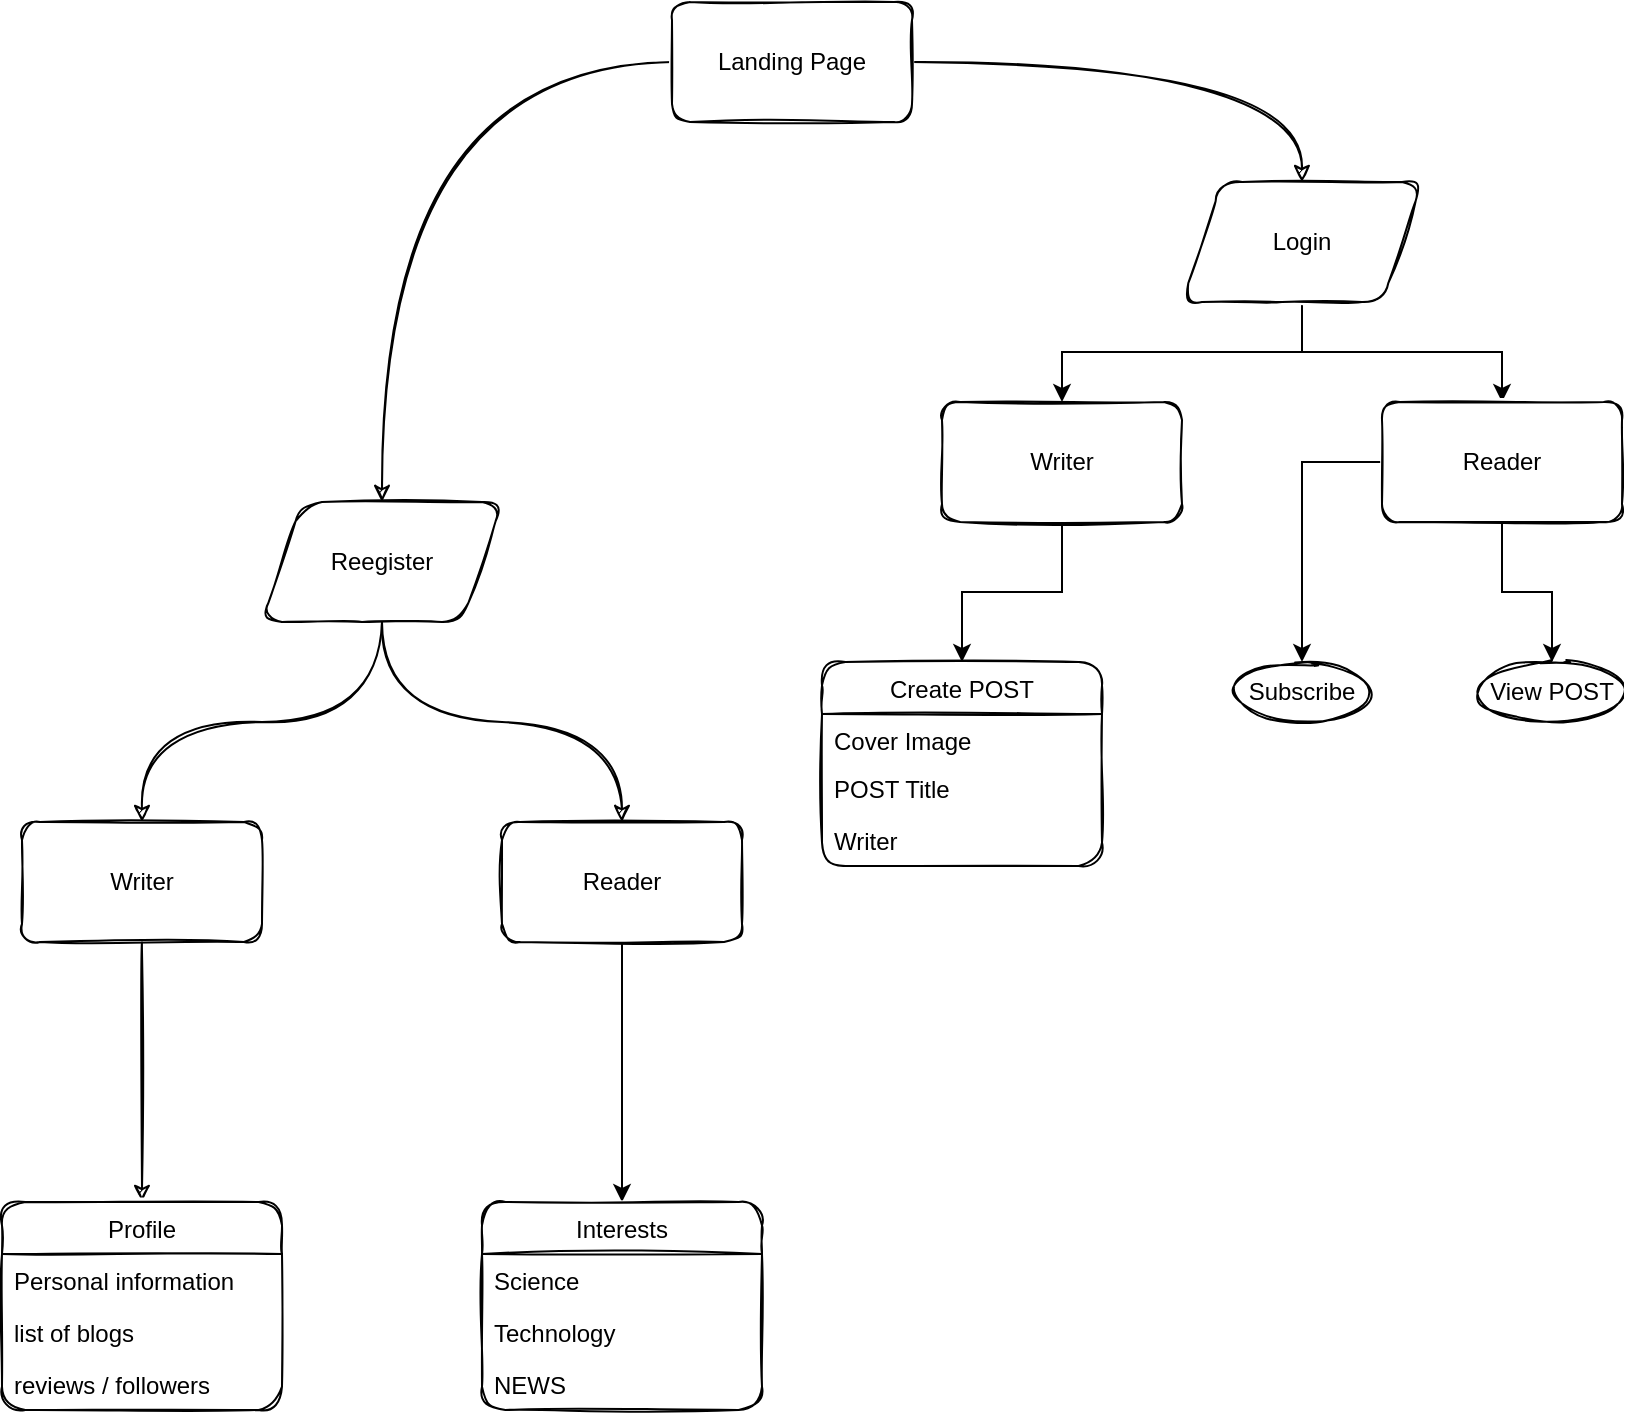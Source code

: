 <mxfile version="14.8.6" type="github" pages="3">
  <diagram id="lDluSItfMPPKCwjV6RY-" name="Functional-chart">
    <mxGraphModel dx="1426" dy="825" grid="1" gridSize="10" guides="1" tooltips="1" connect="1" arrows="1" fold="1" page="1" pageScale="1" pageWidth="850" pageHeight="1100" math="0" shadow="0">
      <root>
        <mxCell id="SS_ERqg0PsHbeVuVs3__-0" />
        <mxCell id="SS_ERqg0PsHbeVuVs3__-1" parent="SS_ERqg0PsHbeVuVs3__-0" />
        <mxCell id="SS_ERqg0PsHbeVuVs3__-2" style="edgeStyle=orthogonalEdgeStyle;orthogonalLoop=1;jettySize=auto;html=1;sketch=1;curved=1;" parent="SS_ERqg0PsHbeVuVs3__-1" source="SS_ERqg0PsHbeVuVs3__-4" target="SS_ERqg0PsHbeVuVs3__-8" edge="1">
          <mxGeometry relative="1" as="geometry" />
        </mxCell>
        <mxCell id="SS_ERqg0PsHbeVuVs3__-3" style="edgeStyle=orthogonalEdgeStyle;orthogonalLoop=1;jettySize=auto;html=1;sketch=1;curved=1;" parent="SS_ERqg0PsHbeVuVs3__-1" source="SS_ERqg0PsHbeVuVs3__-4" target="SS_ERqg0PsHbeVuVs3__-7" edge="1">
          <mxGeometry relative="1" as="geometry" />
        </mxCell>
        <mxCell id="SS_ERqg0PsHbeVuVs3__-4" value="Landing Page" style="whiteSpace=wrap;html=1;sketch=1;rounded=1;" parent="SS_ERqg0PsHbeVuVs3__-1" vertex="1">
          <mxGeometry x="365" y="40" width="120" height="60" as="geometry" />
        </mxCell>
        <mxCell id="SS_ERqg0PsHbeVuVs3__-5" style="edgeStyle=orthogonalEdgeStyle;orthogonalLoop=1;jettySize=auto;html=1;entryX=0.5;entryY=0;entryDx=0;entryDy=0;sketch=1;curved=1;" parent="SS_ERqg0PsHbeVuVs3__-1" source="SS_ERqg0PsHbeVuVs3__-7" target="SS_ERqg0PsHbeVuVs3__-13" edge="1">
          <mxGeometry relative="1" as="geometry" />
        </mxCell>
        <mxCell id="SS_ERqg0PsHbeVuVs3__-6" style="edgeStyle=orthogonalEdgeStyle;orthogonalLoop=1;jettySize=auto;html=1;entryX=0.5;entryY=0;entryDx=0;entryDy=0;sketch=1;curved=1;" parent="SS_ERqg0PsHbeVuVs3__-1" source="SS_ERqg0PsHbeVuVs3__-7" target="SS_ERqg0PsHbeVuVs3__-11" edge="1">
          <mxGeometry relative="1" as="geometry" />
        </mxCell>
        <mxCell id="SS_ERqg0PsHbeVuVs3__-7" value="Reegister" style="shape=parallelogram;perimeter=parallelogramPerimeter;whiteSpace=wrap;html=1;fixedSize=1;sketch=1;rounded=1;" parent="SS_ERqg0PsHbeVuVs3__-1" vertex="1">
          <mxGeometry x="160" y="290" width="120" height="60" as="geometry" />
        </mxCell>
        <mxCell id="ENTyLrrVTItseD5gT8ZV-10" style="edgeStyle=orthogonalEdgeStyle;rounded=0;orthogonalLoop=1;jettySize=auto;html=1;entryX=0.5;entryY=0;entryDx=0;entryDy=0;" parent="SS_ERqg0PsHbeVuVs3__-1" source="SS_ERqg0PsHbeVuVs3__-8" target="ENTyLrrVTItseD5gT8ZV-8" edge="1">
          <mxGeometry relative="1" as="geometry" />
        </mxCell>
        <mxCell id="ENTyLrrVTItseD5gT8ZV-11" style="edgeStyle=orthogonalEdgeStyle;rounded=0;orthogonalLoop=1;jettySize=auto;html=1;entryX=0.5;entryY=0;entryDx=0;entryDy=0;" parent="SS_ERqg0PsHbeVuVs3__-1" source="SS_ERqg0PsHbeVuVs3__-8" target="ENTyLrrVTItseD5gT8ZV-9" edge="1">
          <mxGeometry relative="1" as="geometry" />
        </mxCell>
        <mxCell id="SS_ERqg0PsHbeVuVs3__-8" value="Login" style="shape=parallelogram;perimeter=parallelogramPerimeter;whiteSpace=wrap;html=1;fixedSize=1;sketch=1;rounded=1;" parent="SS_ERqg0PsHbeVuVs3__-1" vertex="1">
          <mxGeometry x="620" y="130" width="120" height="60" as="geometry" />
        </mxCell>
        <mxCell id="SS_ERqg0PsHbeVuVs3__-10" style="edgeStyle=orthogonalEdgeStyle;orthogonalLoop=1;jettySize=auto;html=1;entryX=0.5;entryY=0;entryDx=0;entryDy=0;sketch=1;curved=1;" parent="SS_ERqg0PsHbeVuVs3__-1" source="SS_ERqg0PsHbeVuVs3__-11" target="SS_ERqg0PsHbeVuVs3__-16" edge="1">
          <mxGeometry relative="1" as="geometry" />
        </mxCell>
        <mxCell id="SS_ERqg0PsHbeVuVs3__-11" value="Writer" style="whiteSpace=wrap;html=1;sketch=1;rounded=1;" parent="SS_ERqg0PsHbeVuVs3__-1" vertex="1">
          <mxGeometry x="40" y="450" width="120" height="60" as="geometry" />
        </mxCell>
        <mxCell id="ENTyLrrVTItseD5gT8ZV-27" style="edgeStyle=orthogonalEdgeStyle;rounded=0;orthogonalLoop=1;jettySize=auto;html=1;entryX=0.5;entryY=0;entryDx=0;entryDy=0;" parent="SS_ERqg0PsHbeVuVs3__-1" source="SS_ERqg0PsHbeVuVs3__-13" target="ENTyLrrVTItseD5gT8ZV-23" edge="1">
          <mxGeometry relative="1" as="geometry" />
        </mxCell>
        <mxCell id="SS_ERqg0PsHbeVuVs3__-13" value="Reader" style="whiteSpace=wrap;html=1;sketch=1;rounded=1;" parent="SS_ERqg0PsHbeVuVs3__-1" vertex="1">
          <mxGeometry x="280" y="450" width="120" height="60" as="geometry" />
        </mxCell>
        <mxCell id="SS_ERqg0PsHbeVuVs3__-14" value="Subscribe" style="ellipse;whiteSpace=wrap;html=1;sketch=1;rounded=1;" parent="SS_ERqg0PsHbeVuVs3__-1" vertex="1">
          <mxGeometry x="645" y="370" width="70" height="30" as="geometry" />
        </mxCell>
        <mxCell id="SS_ERqg0PsHbeVuVs3__-16" value="Profile" style="swimlane;fontStyle=0;childLayout=stackLayout;horizontal=1;startSize=26;horizontalStack=0;resizeParent=1;resizeParentMax=0;resizeLast=0;collapsible=1;marginBottom=0;sketch=1;rounded=1;" parent="SS_ERqg0PsHbeVuVs3__-1" vertex="1">
          <mxGeometry x="30" y="640" width="140" height="104" as="geometry" />
        </mxCell>
        <mxCell id="SS_ERqg0PsHbeVuVs3__-17" value="Personal information" style="text;strokeColor=none;fillColor=none;align=left;verticalAlign=top;spacingLeft=4;spacingRight=4;overflow=hidden;rotatable=0;points=[[0,0.5],[1,0.5]];portConstraint=eastwest;sketch=1;rounded=1;" parent="SS_ERqg0PsHbeVuVs3__-16" vertex="1">
          <mxGeometry y="26" width="140" height="26" as="geometry" />
        </mxCell>
        <mxCell id="SS_ERqg0PsHbeVuVs3__-18" value="list of blogs" style="text;strokeColor=none;fillColor=none;align=left;verticalAlign=top;spacingLeft=4;spacingRight=4;overflow=hidden;rotatable=0;points=[[0,0.5],[1,0.5]];portConstraint=eastwest;sketch=1;rounded=1;" parent="SS_ERqg0PsHbeVuVs3__-16" vertex="1">
          <mxGeometry y="52" width="140" height="26" as="geometry" />
        </mxCell>
        <mxCell id="SS_ERqg0PsHbeVuVs3__-19" value="reviews / followers" style="text;strokeColor=none;fillColor=none;align=left;verticalAlign=top;spacingLeft=4;spacingRight=4;overflow=hidden;rotatable=0;points=[[0,0.5],[1,0.5]];portConstraint=eastwest;sketch=1;rounded=1;" parent="SS_ERqg0PsHbeVuVs3__-16" vertex="1">
          <mxGeometry y="78" width="140" height="26" as="geometry" />
        </mxCell>
        <mxCell id="ENTyLrrVTItseD5gT8ZV-4" value="Create POST" style="swimlane;fontStyle=0;childLayout=stackLayout;horizontal=1;startSize=26;horizontalStack=0;resizeParent=1;resizeParentMax=0;resizeLast=0;collapsible=1;marginBottom=0;sketch=1;rounded=1;" parent="SS_ERqg0PsHbeVuVs3__-1" vertex="1">
          <mxGeometry x="440" y="370" width="140" height="102" as="geometry" />
        </mxCell>
        <mxCell id="ENTyLrrVTItseD5gT8ZV-5" value="Cover Image" style="text;strokeColor=none;fillColor=none;align=left;verticalAlign=top;spacingLeft=4;spacingRight=4;overflow=hidden;rotatable=0;points=[[0,0.5],[1,0.5]];portConstraint=eastwest;sketch=1;rounded=1;" parent="ENTyLrrVTItseD5gT8ZV-4" vertex="1">
          <mxGeometry y="26" width="140" height="24" as="geometry" />
        </mxCell>
        <mxCell id="ENTyLrrVTItseD5gT8ZV-6" value="POST Title" style="text;strokeColor=none;fillColor=none;align=left;verticalAlign=top;spacingLeft=4;spacingRight=4;overflow=hidden;rotatable=0;points=[[0,0.5],[1,0.5]];portConstraint=eastwest;sketch=1;rounded=1;" parent="ENTyLrrVTItseD5gT8ZV-4" vertex="1">
          <mxGeometry y="50" width="140" height="26" as="geometry" />
        </mxCell>
        <mxCell id="ENTyLrrVTItseD5gT8ZV-7" value="Writer" style="text;strokeColor=none;fillColor=none;align=left;verticalAlign=top;spacingLeft=4;spacingRight=4;overflow=hidden;rotatable=0;points=[[0,0.5],[1,0.5]];portConstraint=eastwest;sketch=1;rounded=1;" parent="ENTyLrrVTItseD5gT8ZV-4" vertex="1">
          <mxGeometry y="76" width="140" height="26" as="geometry" />
        </mxCell>
        <mxCell id="ENTyLrrVTItseD5gT8ZV-18" style="edgeStyle=orthogonalEdgeStyle;rounded=0;orthogonalLoop=1;jettySize=auto;html=1;" parent="SS_ERqg0PsHbeVuVs3__-1" source="ENTyLrrVTItseD5gT8ZV-8" target="ENTyLrrVTItseD5gT8ZV-4" edge="1">
          <mxGeometry relative="1" as="geometry" />
        </mxCell>
        <mxCell id="ENTyLrrVTItseD5gT8ZV-8" value="Writer" style="whiteSpace=wrap;html=1;sketch=1;rounded=1;" parent="SS_ERqg0PsHbeVuVs3__-1" vertex="1">
          <mxGeometry x="500" y="240" width="120" height="60" as="geometry" />
        </mxCell>
        <mxCell id="ENTyLrrVTItseD5gT8ZV-16" style="edgeStyle=orthogonalEdgeStyle;rounded=0;orthogonalLoop=1;jettySize=auto;html=1;entryX=0.5;entryY=0;entryDx=0;entryDy=0;" parent="SS_ERqg0PsHbeVuVs3__-1" source="ENTyLrrVTItseD5gT8ZV-9" target="SS_ERqg0PsHbeVuVs3__-14" edge="1">
          <mxGeometry relative="1" as="geometry" />
        </mxCell>
        <mxCell id="ENTyLrrVTItseD5gT8ZV-17" style="edgeStyle=orthogonalEdgeStyle;rounded=0;orthogonalLoop=1;jettySize=auto;html=1;entryX=0.5;entryY=0;entryDx=0;entryDy=0;" parent="SS_ERqg0PsHbeVuVs3__-1" source="ENTyLrrVTItseD5gT8ZV-9" target="ENTyLrrVTItseD5gT8ZV-12" edge="1">
          <mxGeometry relative="1" as="geometry" />
        </mxCell>
        <mxCell id="ENTyLrrVTItseD5gT8ZV-9" value="Reader" style="whiteSpace=wrap;html=1;sketch=1;rounded=1;" parent="SS_ERqg0PsHbeVuVs3__-1" vertex="1">
          <mxGeometry x="720" y="240" width="120" height="60" as="geometry" />
        </mxCell>
        <mxCell id="ENTyLrrVTItseD5gT8ZV-12" value="View POST" style="ellipse;whiteSpace=wrap;html=1;sketch=1;rounded=1;" parent="SS_ERqg0PsHbeVuVs3__-1" vertex="1">
          <mxGeometry x="770" y="370" width="70" height="30" as="geometry" />
        </mxCell>
        <mxCell id="ENTyLrrVTItseD5gT8ZV-23" value="Interests" style="swimlane;fontStyle=0;childLayout=stackLayout;horizontal=1;startSize=26;horizontalStack=0;resizeParent=1;resizeParentMax=0;resizeLast=0;collapsible=1;marginBottom=0;sketch=1;rounded=1;" parent="SS_ERqg0PsHbeVuVs3__-1" vertex="1">
          <mxGeometry x="270" y="640" width="140" height="104" as="geometry" />
        </mxCell>
        <mxCell id="ENTyLrrVTItseD5gT8ZV-24" value="Science" style="text;strokeColor=none;fillColor=none;align=left;verticalAlign=top;spacingLeft=4;spacingRight=4;overflow=hidden;rotatable=0;points=[[0,0.5],[1,0.5]];portConstraint=eastwest;sketch=1;rounded=1;" parent="ENTyLrrVTItseD5gT8ZV-23" vertex="1">
          <mxGeometry y="26" width="140" height="26" as="geometry" />
        </mxCell>
        <mxCell id="ENTyLrrVTItseD5gT8ZV-25" value="Technology" style="text;strokeColor=none;fillColor=none;align=left;verticalAlign=top;spacingLeft=4;spacingRight=4;overflow=hidden;rotatable=0;points=[[0,0.5],[1,0.5]];portConstraint=eastwest;sketch=1;rounded=1;" parent="ENTyLrrVTItseD5gT8ZV-23" vertex="1">
          <mxGeometry y="52" width="140" height="26" as="geometry" />
        </mxCell>
        <mxCell id="ENTyLrrVTItseD5gT8ZV-26" value="NEWS" style="text;strokeColor=none;fillColor=none;align=left;verticalAlign=top;spacingLeft=4;spacingRight=4;overflow=hidden;rotatable=0;points=[[0,0.5],[1,0.5]];portConstraint=eastwest;sketch=1;rounded=1;" parent="ENTyLrrVTItseD5gT8ZV-23" vertex="1">
          <mxGeometry y="78" width="140" height="26" as="geometry" />
        </mxCell>
      </root>
    </mxGraphModel>
  </diagram>
  <diagram id="bbkvOWE71wOtryD2Ek5s" name="Landing page">
    <mxGraphModel dx="1426" dy="825" grid="1" gridSize="10" guides="1" tooltips="1" connect="1" arrows="1" fold="1" page="1" pageScale="1" pageWidth="827" pageHeight="1169" math="0" shadow="0">
      <root>
        <mxCell id="kDcE2TMpnsvRKiHyRdf4-0" />
        <mxCell id="kDcE2TMpnsvRKiHyRdf4-1" parent="kDcE2TMpnsvRKiHyRdf4-0" />
        <mxCell id="7i-2Qjkn4su1dslTfPeY-1" value="" style="rounded=0;whiteSpace=wrap;html=1;sketch=1;" vertex="1" parent="kDcE2TMpnsvRKiHyRdf4-1">
          <mxGeometry x="40" y="320" width="750" height="820" as="geometry" />
        </mxCell>
        <mxCell id="4w6CJtv024DHggSnc1HM-1" value="" style="whiteSpace=wrap;html=1;sketch=1;" vertex="1" parent="kDcE2TMpnsvRKiHyRdf4-1">
          <mxGeometry x="40" y="320" width="750" height="40" as="geometry" />
        </mxCell>
        <mxCell id="4w6CJtv024DHggSnc1HM-3" value="Link 1" style="whiteSpace=wrap;html=1;sketch=1;" vertex="1" parent="kDcE2TMpnsvRKiHyRdf4-1">
          <mxGeometry x="520" y="330" width="60" height="20" as="geometry" />
        </mxCell>
        <mxCell id="4w6CJtv024DHggSnc1HM-6" value="Link 2" style="whiteSpace=wrap;html=1;sketch=1;" vertex="1" parent="kDcE2TMpnsvRKiHyRdf4-1">
          <mxGeometry x="610" y="330" width="60" height="20" as="geometry" />
        </mxCell>
        <mxCell id="4w6CJtv024DHggSnc1HM-7" value="Link 3" style="whiteSpace=wrap;html=1;sketch=1;" vertex="1" parent="kDcE2TMpnsvRKiHyRdf4-1">
          <mxGeometry x="700" y="330" width="60" height="20" as="geometry" />
        </mxCell>
        <mxCell id="4w6CJtv024DHggSnc1HM-9" value="Brand" style="whiteSpace=wrap;html=1;sketch=1;" vertex="1" parent="kDcE2TMpnsvRKiHyRdf4-1">
          <mxGeometry x="70" y="330" width="60" height="20" as="geometry" />
        </mxCell>
        <mxCell id="4w6CJtv024DHggSnc1HM-14" value="Hero section" style="whiteSpace=wrap;html=1;sketch=1;" vertex="1" parent="kDcE2TMpnsvRKiHyRdf4-1">
          <mxGeometry x="80" y="400" width="670" height="170" as="geometry" />
        </mxCell>
        <mxCell id="4w6CJtv024DHggSnc1HM-13" value="LOG IN" style="whiteSpace=wrap;html=1;sketch=1;" vertex="1" parent="kDcE2TMpnsvRKiHyRdf4-1">
          <mxGeometry x="150" y="660" width="120" height="60" as="geometry" />
        </mxCell>
        <mxCell id="4w6CJtv024DHggSnc1HM-12" value="Register" style="whiteSpace=wrap;html=1;sketch=1;" vertex="1" parent="kDcE2TMpnsvRKiHyRdf4-1">
          <mxGeometry x="570" y="660" width="120" height="60" as="geometry" />
        </mxCell>
        <mxCell id="4w6CJtv024DHggSnc1HM-21" value="HERO&lt;br&gt;Image" style="rounded=0;whiteSpace=wrap;html=1;sketch=1;" vertex="1" parent="kDcE2TMpnsvRKiHyRdf4-1">
          <mxGeometry x="110" y="430" width="230" height="110" as="geometry" />
        </mxCell>
        <mxCell id="fzcsqnZMDEysWcwaZNAt-22" value="" style="rounded=0;whiteSpace=wrap;html=1;sketch=1;" vertex="1" parent="kDcE2TMpnsvRKiHyRdf4-1">
          <mxGeometry x="79" y="760" width="670" height="350" as="geometry" />
        </mxCell>
        <mxCell id="fzcsqnZMDEysWcwaZNAt-23" value="Trending Blogs" style="rounded=0;whiteSpace=wrap;html=1;sketch=1;" vertex="1" parent="kDcE2TMpnsvRKiHyRdf4-1">
          <mxGeometry x="200" y="780" width="430" height="40" as="geometry" />
        </mxCell>
        <mxCell id="fzcsqnZMDEysWcwaZNAt-24" value="Cover image 1" style="rounded=0;whiteSpace=wrap;html=1;sketch=1;" vertex="1" parent="kDcE2TMpnsvRKiHyRdf4-1">
          <mxGeometry x="110" y="840" width="120" height="60" as="geometry" />
        </mxCell>
        <mxCell id="fzcsqnZMDEysWcwaZNAt-25" value="Cover Image 2" style="rounded=0;whiteSpace=wrap;html=1;sketch=1;" vertex="1" parent="kDcE2TMpnsvRKiHyRdf4-1">
          <mxGeometry x="110" y="920" width="120" height="60" as="geometry" />
        </mxCell>
        <mxCell id="fzcsqnZMDEysWcwaZNAt-26" value="Cover Image 3" style="rounded=0;whiteSpace=wrap;html=1;sketch=1;" vertex="1" parent="kDcE2TMpnsvRKiHyRdf4-1">
          <mxGeometry x="110" y="1000" width="120" height="60" as="geometry" />
        </mxCell>
        <mxCell id="fzcsqnZMDEysWcwaZNAt-27" value="Blog title &amp;amp;&amp;amp; preview" style="rounded=0;whiteSpace=wrap;html=1;sketch=1;" vertex="1" parent="kDcE2TMpnsvRKiHyRdf4-1">
          <mxGeometry x="260" y="840" width="470" height="60" as="geometry" />
        </mxCell>
        <mxCell id="fzcsqnZMDEysWcwaZNAt-28" value="&lt;span&gt;Blog title &amp;amp;&amp;amp; preview&lt;/span&gt;" style="rounded=0;whiteSpace=wrap;html=1;sketch=1;" vertex="1" parent="kDcE2TMpnsvRKiHyRdf4-1">
          <mxGeometry x="260" y="920" width="470" height="60" as="geometry" />
        </mxCell>
        <mxCell id="fzcsqnZMDEysWcwaZNAt-29" value="&lt;span&gt;Blog title &amp;amp;&amp;amp; preview&lt;/span&gt;" style="rounded=0;whiteSpace=wrap;html=1;sketch=1;" vertex="1" parent="kDcE2TMpnsvRKiHyRdf4-1">
          <mxGeometry x="260" y="1000" width="470" height="60" as="geometry" />
        </mxCell>
      </root>
    </mxGraphModel>
  </diagram>
  <diagram id="xzD_taNgQ-AmMt7AfaFU" name="POST (UI_Sketch)">
    <mxGraphModel dx="1426" dy="825" grid="1" gridSize="10" guides="1" tooltips="1" connect="1" arrows="1" fold="1" page="1" pageScale="1" pageWidth="850" pageHeight="1100" math="0" shadow="0">
      <root>
        <mxCell id="0" />
        <mxCell id="1" parent="0" />
        <mxCell id="PNfuD9YWfdT2an-N1XUz-1" value="" style="whiteSpace=wrap;html=1;aspect=fixed;sketch=1;" parent="1" vertex="1">
          <mxGeometry x="40" y="40" width="760" height="760" as="geometry" />
        </mxCell>
        <mxCell id="PNfuD9YWfdT2an-N1XUz-2" value="" style="whiteSpace=wrap;html=1;sketch=1;" parent="1" vertex="1">
          <mxGeometry x="40" y="40" width="760" height="60" as="geometry" />
        </mxCell>
        <mxCell id="PNfuD9YWfdT2an-N1XUz-3" value="" style="whiteSpace=wrap;html=1;sketch=1;" parent="1" vertex="1">
          <mxGeometry x="70" y="140" width="150" height="240" as="geometry" />
        </mxCell>
        <mxCell id="PNfuD9YWfdT2an-N1XUz-4" value="Writer profile" style="whiteSpace=wrap;html=1;sketch=1;" parent="1" vertex="1">
          <mxGeometry x="85" y="190" width="120" height="180" as="geometry" />
        </mxCell>
        <mxCell id="PNfuD9YWfdT2an-N1XUz-5" value="" style="ellipse;whiteSpace=wrap;html=1;aspect=fixed;sketch=1;" parent="1" vertex="1">
          <mxGeometry x="105" y="150" width="80" height="80" as="geometry" />
        </mxCell>
        <mxCell id="PNfuD9YWfdT2an-N1XUz-6" value="" style="whiteSpace=wrap;html=1;sketch=1;" parent="1" vertex="1">
          <mxGeometry x="260" y="140" width="340" height="630" as="geometry" />
        </mxCell>
        <mxCell id="PNfuD9YWfdT2an-N1XUz-7" value="Links" style="whiteSpace=wrap;html=1;sketch=1;" parent="1" vertex="1">
          <mxGeometry x="650" y="140" width="120" height="630" as="geometry" />
        </mxCell>
        <mxCell id="PNfuD9YWfdT2an-N1XUz-8" value="Extra Space /&lt;br&gt;Advertisement space" style="whiteSpace=wrap;html=1;sketch=1;" parent="1" vertex="1">
          <mxGeometry x="70" y="425" width="150" height="345" as="geometry" />
        </mxCell>
        <mxCell id="PNfuD9YWfdT2an-N1XUz-9" value="Link 1" style="whiteSpace=wrap;html=1;sketch=1;" parent="1" vertex="1">
          <mxGeometry x="500" y="55" width="70" height="30" as="geometry" />
        </mxCell>
        <mxCell id="PNfuD9YWfdT2an-N1XUz-10" value="Link 2" style="whiteSpace=wrap;html=1;sketch=1;" parent="1" vertex="1">
          <mxGeometry x="600" y="55" width="70" height="30" as="geometry" />
        </mxCell>
        <mxCell id="PNfuD9YWfdT2an-N1XUz-11" value="Link 3" style="whiteSpace=wrap;html=1;sketch=1;" parent="1" vertex="1">
          <mxGeometry x="700" y="55" width="70" height="30" as="geometry" />
        </mxCell>
        <mxCell id="PNfuD9YWfdT2an-N1XUz-12" value="Logo/Brand" style="whiteSpace=wrap;html=1;sketch=1;" parent="1" vertex="1">
          <mxGeometry x="70" y="55" width="150" height="30" as="geometry" />
        </mxCell>
        <mxCell id="PNfuD9YWfdT2an-N1XUz-13" value="&lt;b&gt;BLOG&amp;nbsp; TITLE&lt;/b&gt;" style="whiteSpace=wrap;html=1;sketch=1;" parent="1" vertex="1">
          <mxGeometry x="290" y="170" width="270" height="40" as="geometry" />
        </mxCell>
        <mxCell id="PNfuD9YWfdT2an-N1XUz-14" value="Cover image" style="rounded=0;whiteSpace=wrap;html=1;sketch=1;" parent="1" vertex="1">
          <mxGeometry x="290" y="250" width="140" height="150" as="geometry" />
        </mxCell>
        <mxCell id="PNfuD9YWfdT2an-N1XUz-15" value="Main Blog POST" style="whiteSpace=wrap;html=1;aspect=fixed;sketch=1;" parent="1" vertex="1">
          <mxGeometry x="290" y="440" width="290" height="290" as="geometry" />
        </mxCell>
        <mxCell id="PNfuD9YWfdT2an-N1XUz-16" value="main Blog POST" style="rounded=0;whiteSpace=wrap;html=1;sketch=1;" parent="1" vertex="1">
          <mxGeometry x="450" y="250" width="130" height="190" as="geometry" />
        </mxCell>
      </root>
    </mxGraphModel>
  </diagram>
</mxfile>
